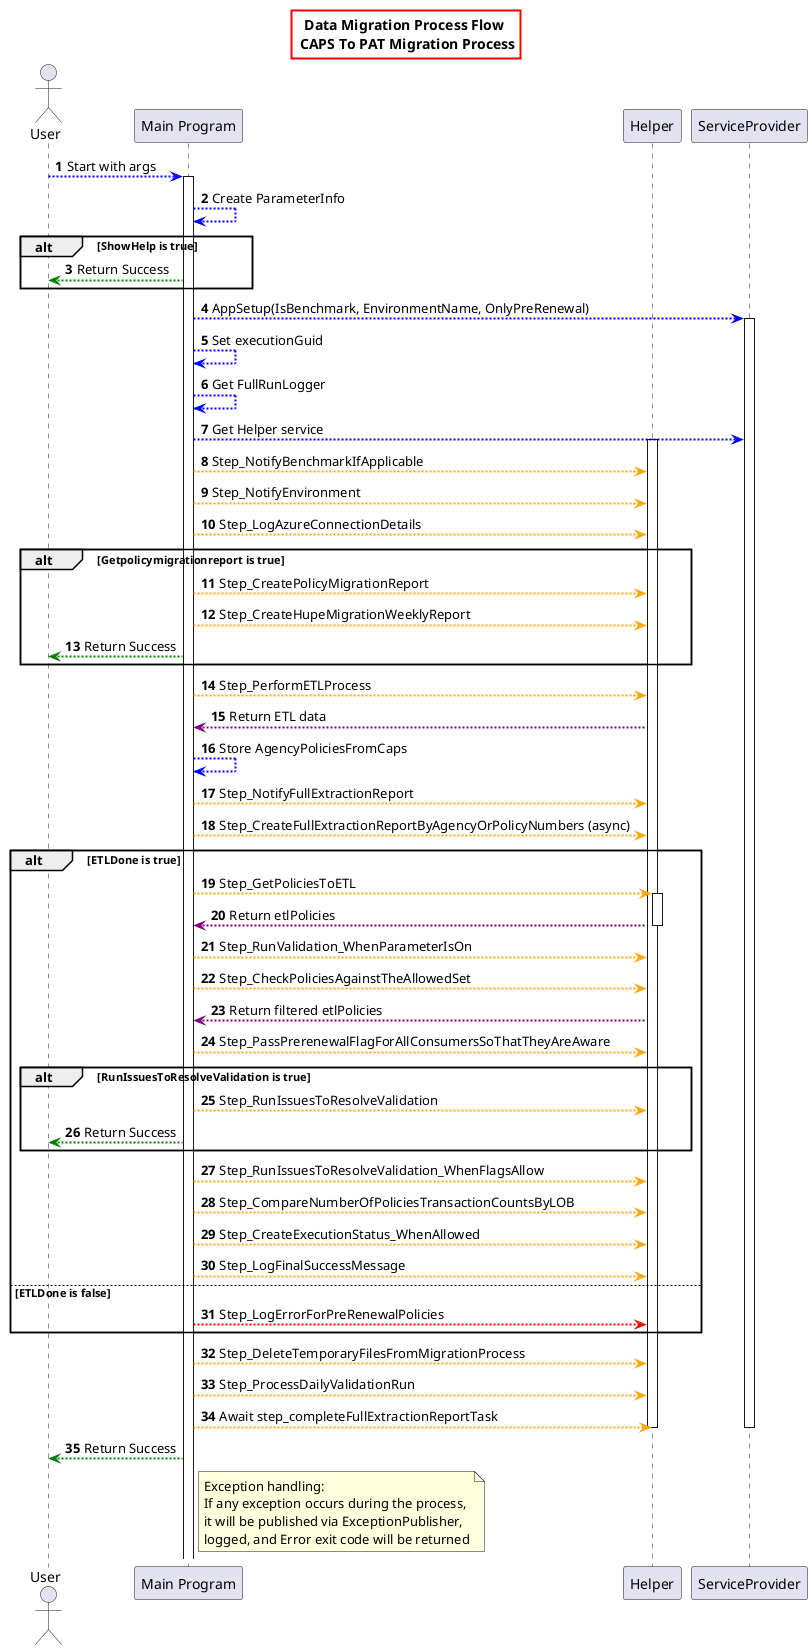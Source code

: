 @startuml DataMigrationProcess

' Enable SVG animation
!pragma svganimated true

' Enable arrow animation using autonumber
autonumber

skinparam titleBorderRound 15
skinparam titleBorderThickness 2
skinparam titleBorderColor red
skinparam titleBackgroundColor white
skinparam FontName "Verdana" 

' Arrow styling for animation effect
skinparam ArrowColor DeepSkyBlue
skinparam ArrowThickness 2

title Data Migration Process Flow \n CAPS To PAT Migration Process

actor User
participant "Main Program" as Main
participant "Helper" as Helper
participant "ServiceProvider" as ServiceProvider

User -[#blue,bold]-> Main : Start with args
activate Main

Main -[#blue,bold,dashed]-> Main : Create ParameterInfo
alt ShowHelp is true
    Main -[#green,bold]-> User : Return Success
end

Main -[#blue,bold]-> ServiceProvider : AppSetup(IsBenchmark, EnvironmentName, OnlyPreRenewal)
activate ServiceProvider

Main -[#blue,bold,dashed]-> Main : Set executionGuid
Main -[#blue,bold,dashed]-> Main : Get FullRunLogger
Main -[#blue,bold]-> ServiceProvider : Get Helper service
activate Helper

Main -[#orange,bold]-> Helper : Step_NotifyBenchmarkIfApplicable
Main -[#orange,bold]-> Helper : Step_NotifyEnvironment
Main -[#orange,bold]-> Helper : Step_LogAzureConnectionDetails

alt Getpolicymigrationreport is true
    Main -[#orange,bold]-> Helper : Step_CreatePolicyMigrationReport
    Main -[#orange,bold]-> Helper : Step_CreateHupeMigrationWeeklyReport
    Main -[#green,bold]-> User : Return Success
end

Main -[#orange,bold]-> Helper : Step_PerformETLProcess
Helper -[#purple,bold,dashed]-> Main : Return ETL data
Main -[#blue,bold,dashed]-> Main : Store AgencyPoliciesFromCaps

Main -[#orange,bold]-> Helper : Step_NotifyFullExtractionReport
Main -[#orange,bold]-> Helper : Step_CreateFullExtractionReportByAgencyOrPolicyNumbers (async)

alt ETLDone is true
    Main -[#orange,bold]-> Helper : Step_GetPoliciesToETL
    activate Helper
    Helper -[#purple,bold,dashed]-> Main : Return etlPolicies
    deactivate Helper
    
    Main -[#orange,bold]-> Helper : Step_RunValidation_WhenParameterIsOn
    Main -[#orange,bold]-> Helper : Step_CheckPoliciesAgainstTheAllowedSet
    Helper -[#purple,bold,dashed]-> Main : Return filtered etlPolicies
    Main -[#orange,bold]-> Helper : Step_PassPrerenewalFlagForAllConsumersSoThatTheyAreAware
    
    alt RunIssuesToResolveValidation is true
        Main -[#orange,bold]-> Helper : Step_RunIssuesToResolveValidation
        Main -[#green,bold]-> User : Return Success
    end
      Main -[#orange,bold]-> Helper : Step_RunIssuesToResolveValidation_WhenFlagsAllow
    Main -[#orange,bold]-> Helper : Step_CompareNumberOfPoliciesTransactionCountsByLOB
    Main -[#orange,bold]-> Helper : Step_CreateExecutionStatus_WhenAllowed
    Main -[#orange,bold]-> Helper : Step_LogFinalSuccessMessage
else ETLDone is false
    Main -[#red,bold]-> Helper : Step_LogErrorForPreRenewalPolicies
end

Main -[#orange,bold]-> Helper : Step_DeleteTemporaryFilesFromMigrationProcess
Main -[#orange,bold]-> Helper : Step_ProcessDailyValidationRun
Main -[#orange,bold]-> Helper : Await step_completeFullExtractionReportTask

deactivate Helper
deactivate ServiceProvider

Main -[#green,bold]-> User : Return Success

note right of Main
  Exception handling:
  If any exception occurs during the process,
  it will be published via ExceptionPublisher,
  logged, and Error exit code will be returned
end note

@enduml